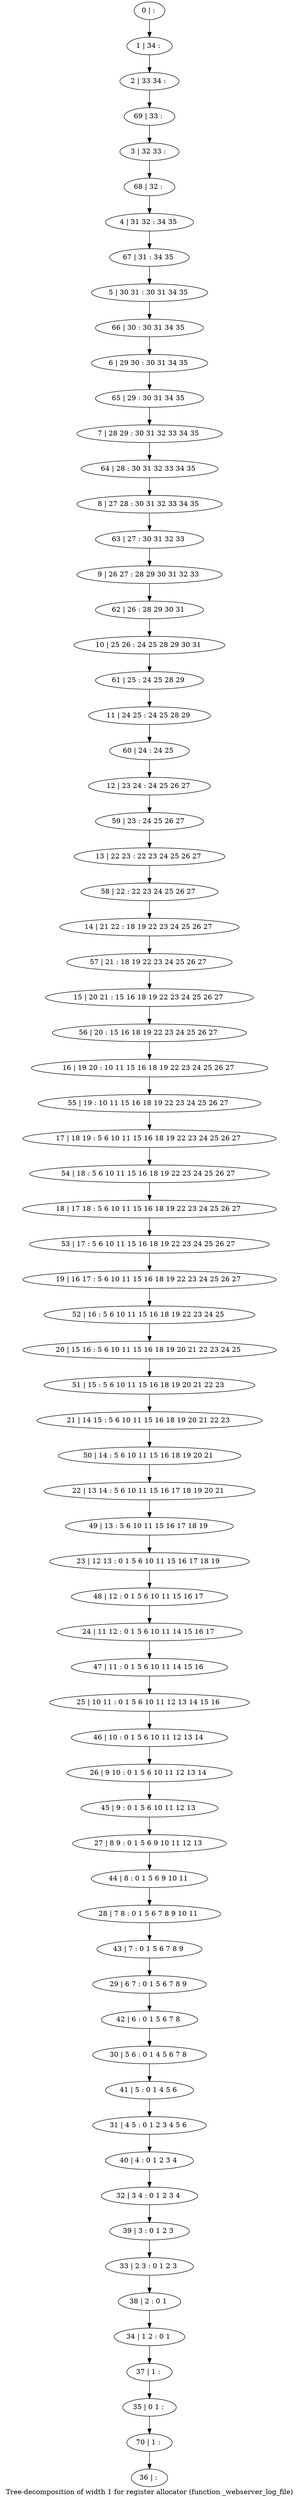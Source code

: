 digraph G {
graph [label="Tree-decomposition of width 1 for register allocator (function _webserver_log_file)"]
0[label="0 | : "];
1[label="1 | 34 : "];
2[label="2 | 33 34 : "];
3[label="3 | 32 33 : "];
4[label="4 | 31 32 : 34 35 "];
5[label="5 | 30 31 : 30 31 34 35 "];
6[label="6 | 29 30 : 30 31 34 35 "];
7[label="7 | 28 29 : 30 31 32 33 34 35 "];
8[label="8 | 27 28 : 30 31 32 33 34 35 "];
9[label="9 | 26 27 : 28 29 30 31 32 33 "];
10[label="10 | 25 26 : 24 25 28 29 30 31 "];
11[label="11 | 24 25 : 24 25 28 29 "];
12[label="12 | 23 24 : 24 25 26 27 "];
13[label="13 | 22 23 : 22 23 24 25 26 27 "];
14[label="14 | 21 22 : 18 19 22 23 24 25 26 27 "];
15[label="15 | 20 21 : 15 16 18 19 22 23 24 25 26 27 "];
16[label="16 | 19 20 : 10 11 15 16 18 19 22 23 24 25 26 27 "];
17[label="17 | 18 19 : 5 6 10 11 15 16 18 19 22 23 24 25 26 27 "];
18[label="18 | 17 18 : 5 6 10 11 15 16 18 19 22 23 24 25 26 27 "];
19[label="19 | 16 17 : 5 6 10 11 15 16 18 19 22 23 24 25 26 27 "];
20[label="20 | 15 16 : 5 6 10 11 15 16 18 19 20 21 22 23 24 25 "];
21[label="21 | 14 15 : 5 6 10 11 15 16 18 19 20 21 22 23 "];
22[label="22 | 13 14 : 5 6 10 11 15 16 17 18 19 20 21 "];
23[label="23 | 12 13 : 0 1 5 6 10 11 15 16 17 18 19 "];
24[label="24 | 11 12 : 0 1 5 6 10 11 14 15 16 17 "];
25[label="25 | 10 11 : 0 1 5 6 10 11 12 13 14 15 16 "];
26[label="26 | 9 10 : 0 1 5 6 10 11 12 13 14 "];
27[label="27 | 8 9 : 0 1 5 6 9 10 11 12 13 "];
28[label="28 | 7 8 : 0 1 5 6 7 8 9 10 11 "];
29[label="29 | 6 7 : 0 1 5 6 7 8 9 "];
30[label="30 | 5 6 : 0 1 4 5 6 7 8 "];
31[label="31 | 4 5 : 0 1 2 3 4 5 6 "];
32[label="32 | 3 4 : 0 1 2 3 4 "];
33[label="33 | 2 3 : 0 1 2 3 "];
34[label="34 | 1 2 : 0 1 "];
35[label="35 | 0 1 : "];
36[label="36 | : "];
37[label="37 | 1 : "];
38[label="38 | 2 : 0 1 "];
39[label="39 | 3 : 0 1 2 3 "];
40[label="40 | 4 : 0 1 2 3 4 "];
41[label="41 | 5 : 0 1 4 5 6 "];
42[label="42 | 6 : 0 1 5 6 7 8 "];
43[label="43 | 7 : 0 1 5 6 7 8 9 "];
44[label="44 | 8 : 0 1 5 6 9 10 11 "];
45[label="45 | 9 : 0 1 5 6 10 11 12 13 "];
46[label="46 | 10 : 0 1 5 6 10 11 12 13 14 "];
47[label="47 | 11 : 0 1 5 6 10 11 14 15 16 "];
48[label="48 | 12 : 0 1 5 6 10 11 15 16 17 "];
49[label="49 | 13 : 5 6 10 11 15 16 17 18 19 "];
50[label="50 | 14 : 5 6 10 11 15 16 18 19 20 21 "];
51[label="51 | 15 : 5 6 10 11 15 16 18 19 20 21 22 23 "];
52[label="52 | 16 : 5 6 10 11 15 16 18 19 22 23 24 25 "];
53[label="53 | 17 : 5 6 10 11 15 16 18 19 22 23 24 25 26 27 "];
54[label="54 | 18 : 5 6 10 11 15 16 18 19 22 23 24 25 26 27 "];
55[label="55 | 19 : 10 11 15 16 18 19 22 23 24 25 26 27 "];
56[label="56 | 20 : 15 16 18 19 22 23 24 25 26 27 "];
57[label="57 | 21 : 18 19 22 23 24 25 26 27 "];
58[label="58 | 22 : 22 23 24 25 26 27 "];
59[label="59 | 23 : 24 25 26 27 "];
60[label="60 | 24 : 24 25 "];
61[label="61 | 25 : 24 25 28 29 "];
62[label="62 | 26 : 28 29 30 31 "];
63[label="63 | 27 : 30 31 32 33 "];
64[label="64 | 28 : 30 31 32 33 34 35 "];
65[label="65 | 29 : 30 31 34 35 "];
66[label="66 | 30 : 30 31 34 35 "];
67[label="67 | 31 : 34 35 "];
68[label="68 | 32 : "];
69[label="69 | 33 : "];
70[label="70 | 1 : "];
0->1 ;
1->2 ;
37->35 ;
34->37 ;
38->34 ;
33->38 ;
39->33 ;
32->39 ;
40->32 ;
31->40 ;
41->31 ;
30->41 ;
42->30 ;
29->42 ;
43->29 ;
28->43 ;
44->28 ;
27->44 ;
45->27 ;
26->45 ;
46->26 ;
25->46 ;
47->25 ;
24->47 ;
48->24 ;
23->48 ;
49->23 ;
22->49 ;
50->22 ;
21->50 ;
51->21 ;
20->51 ;
52->20 ;
19->52 ;
53->19 ;
18->53 ;
54->18 ;
17->54 ;
55->17 ;
16->55 ;
56->16 ;
15->56 ;
57->15 ;
14->57 ;
58->14 ;
13->58 ;
59->13 ;
12->59 ;
60->12 ;
11->60 ;
61->11 ;
10->61 ;
62->10 ;
9->62 ;
63->9 ;
8->63 ;
64->8 ;
7->64 ;
65->7 ;
6->65 ;
66->6 ;
5->66 ;
67->5 ;
4->67 ;
68->4 ;
3->68 ;
69->3 ;
2->69 ;
70->36 ;
35->70 ;
}
